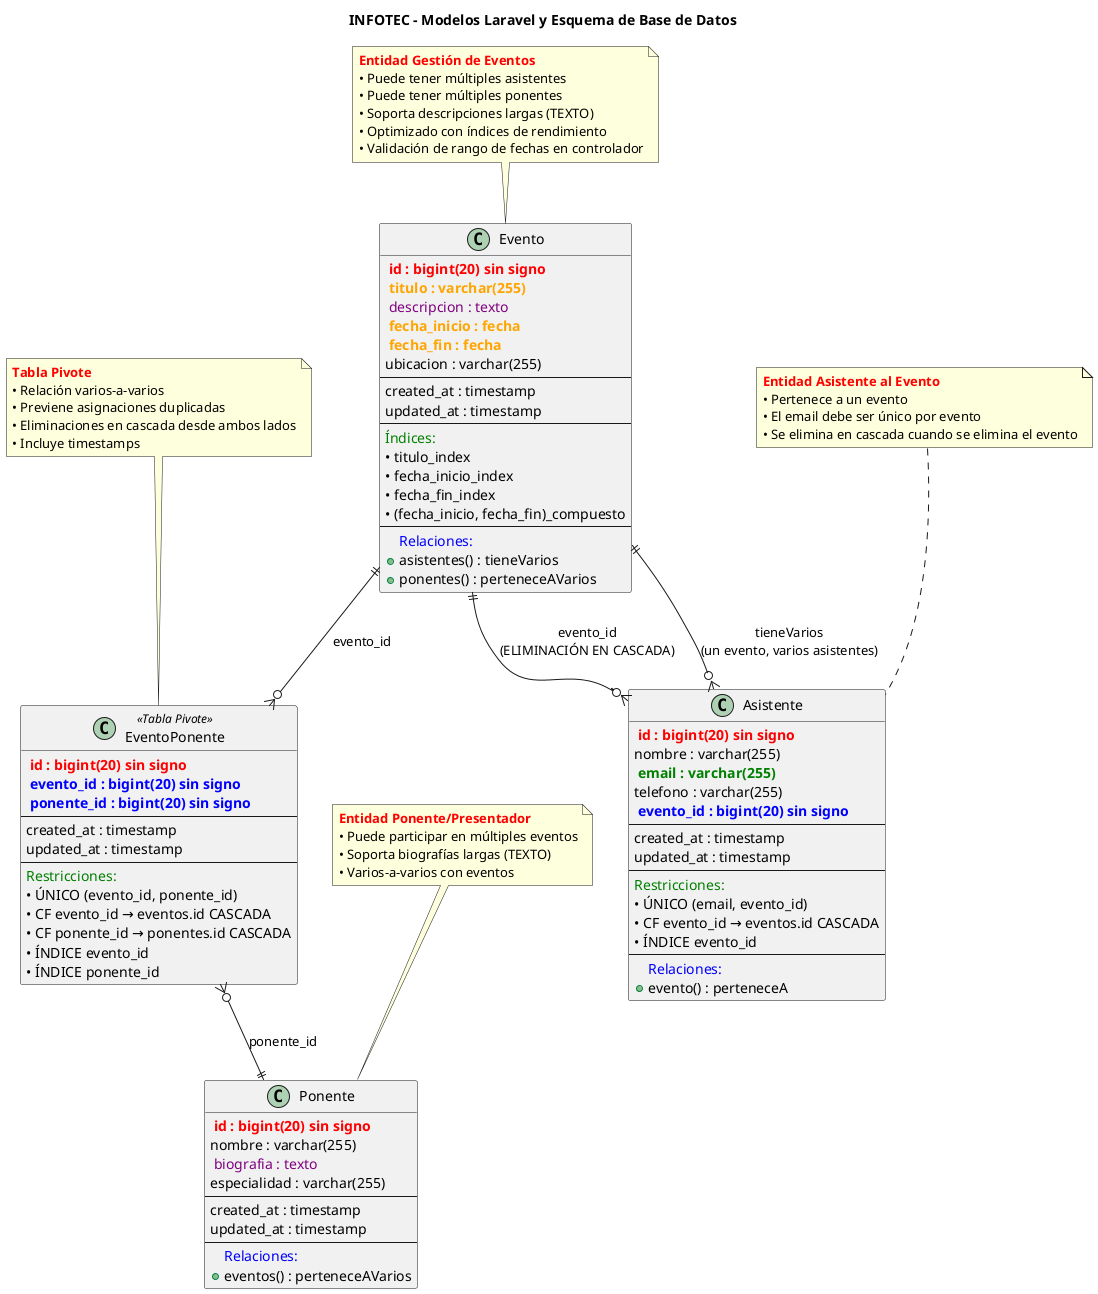 @startuml INFOTEC Modelos Laravel
!define ENTITY class
!define PRIMARY_KEY <b><color:red>
!define FOREIGN_KEY <b><color:blue>
!define UNIQUE <b><color:green>
!define INDEX <b><color:orange>
!define TEXT <color:purple>

title INFOTEC - Modelos Laravel y Esquema de Base de Datos

' ============================================================================
' ENTIDADES / MODELOS
' ============================================================================

ENTITY Evento {
    PRIMARY_KEY id : bigint(20) sin signo
    INDEX titulo : varchar(255)
    TEXT descripcion : texto
    INDEX fecha_inicio : fecha
    INDEX fecha_fin : fecha
    ubicacion : varchar(255)
    --
    created_at : timestamp
    updated_at : timestamp
    --
    <color:green>Índices:</color>
    • titulo_index
    • fecha_inicio_index  
    • fecha_fin_index
    • (fecha_inicio, fecha_fin)_compuesto
    --
    <color:blue>Relaciones:</color>
    + asistentes() : tieneVarios
    + ponentes() : perteneceAVarios
}

ENTITY Ponente {
    PRIMARY_KEY id : bigint(20) sin signo
    nombre : varchar(255)
    TEXT biografia : texto
    especialidad : varchar(255)
    --
    created_at : timestamp
    updated_at : timestamp
    --
    <color:blue>Relaciones:</color>
    + eventos() : perteneceAVarios
}

ENTITY Asistente {
    PRIMARY_KEY id : bigint(20) sin signo
    nombre : varchar(255)
    UNIQUE email : varchar(255)
    telefono : varchar(255)
    FOREIGN_KEY evento_id : bigint(20) sin signo
    --
    created_at : timestamp
    updated_at : timestamp
    --
    <color:green>Restricciones:</color>
    • ÚNICO (email, evento_id)
    • CF evento_id → eventos.id CASCADA
    • ÍNDICE evento_id
    --
    <color:blue>Relaciones:</color>
    + evento() : perteneceA
}

ENTITY EventoPonente <<Tabla Pivote>> {
    PRIMARY_KEY id : bigint(20) sin signo
    FOREIGN_KEY evento_id : bigint(20) sin signo
    FOREIGN_KEY ponente_id : bigint(20) sin signo
    --
    created_at : timestamp
    updated_at : timestamp
    --
    <color:green>Restricciones:</color>
    • ÚNICO (evento_id, ponente_id)
    • CF evento_id → eventos.id CASCADA
    • CF ponente_id → ponentes.id CASCADA
    • ÍNDICE evento_id
    • ÍNDICE ponente_id
}

' ============================================================================
' RELACIONES
' ============================================================================

' Uno-a-Varios: Evento → Asistentes
Evento ||--o{ Asistente : "tieneVarios\n(un evento, varios asistentes)"

' Varios-a-Varios: Evento ↔ Ponentes
Evento ||--o{ EventoPonente : "evento_id"
EventoPonente }o--|| Ponente : "ponente_id"

' Líneas de Restricción de Clave Foránea
Asistente }o--|| Evento : "evento_id\n(ELIMINACIÓN EN CASCADA)"

' ============================================================================
' NOTAS E INFORMACIÓN ADICIONAL
' ============================================================================

note top of Evento : <color:red><b>Entidad Gestión de Eventos</b></color>\n• Puede tener múltiples asistentes\n• Puede tener múltiples ponentes\n• Soporta descripciones largas (TEXTO)\n• Optimizado con índices de rendimiento\n• Validación de rango de fechas en controlador

note top of Ponente : <color:red><b>Entidad Ponente/Presentador</b></color>\n• Puede participar en múltiples eventos\n• Soporta biografías largas (TEXTO)\n• Varios-a-varios con eventos

note top of Asistente : <color:red><b>Entidad Asistente al Evento</b></color>\n• Pertenece a un evento\n• El email debe ser único por evento\n• Se elimina en cascada cuando se elimina el evento

note top of EventoPonente : <color:red><b>Tabla Pivote</b></color>\n• Relación varios-a-varios\n• Previene asignaciones duplicadas\n• Eliminaciones en cascada desde ambos lados\n• Incluye timestamps

@enduml